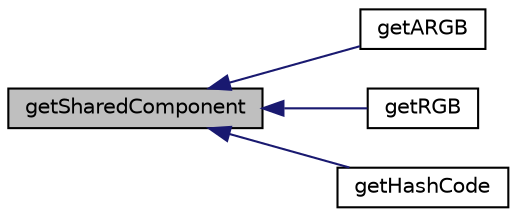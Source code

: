 digraph "getSharedComponent"
{
  edge [fontname="Helvetica",fontsize="10",labelfontname="Helvetica",labelfontsize="10"];
  node [fontname="Helvetica",fontsize="10",shape=record];
  rankdir="LR";
  Node30 [label="getSharedComponent",height=0.2,width=0.4,color="black", fillcolor="grey75", style="filled", fontcolor="black"];
  Node30 -> Node31 [dir="back",color="midnightblue",fontsize="10",style="solid",fontname="Helvetica"];
  Node31 [label="getARGB",height=0.2,width=0.4,color="black", fillcolor="white", style="filled",URL="$class_p_h_p_excel___style___color.html#a95ad3c67a815eca61ee9fa80f1e03cf5"];
  Node30 -> Node32 [dir="back",color="midnightblue",fontsize="10",style="solid",fontname="Helvetica"];
  Node32 [label="getRGB",height=0.2,width=0.4,color="black", fillcolor="white", style="filled",URL="$class_p_h_p_excel___style___color.html#a6203344bed4af379a2a1a28349869bd0"];
  Node30 -> Node33 [dir="back",color="midnightblue",fontsize="10",style="solid",fontname="Helvetica"];
  Node33 [label="getHashCode",height=0.2,width=0.4,color="black", fillcolor="white", style="filled",URL="$class_p_h_p_excel___style___color.html#a565572289c60df45d1198602c6f93a8a"];
}
